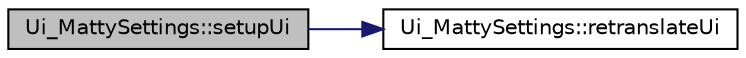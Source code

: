 digraph "Ui_MattySettings::setupUi"
{
  edge [fontname="Helvetica",fontsize="10",labelfontname="Helvetica",labelfontsize="10"];
  node [fontname="Helvetica",fontsize="10",shape=record];
  rankdir="LR";
  Node4 [label="Ui_MattySettings::setupUi",height=0.2,width=0.4,color="black", fillcolor="grey75", style="filled", fontcolor="black"];
  Node4 -> Node5 [color="midnightblue",fontsize="10",style="solid",fontname="Helvetica"];
  Node5 [label="Ui_MattySettings::retranslateUi",height=0.2,width=0.4,color="black", fillcolor="white", style="filled",URL="$classUi__MattySettings.html#aab5e7bc10516f3837b1c4e5cd33b9a76"];
}
